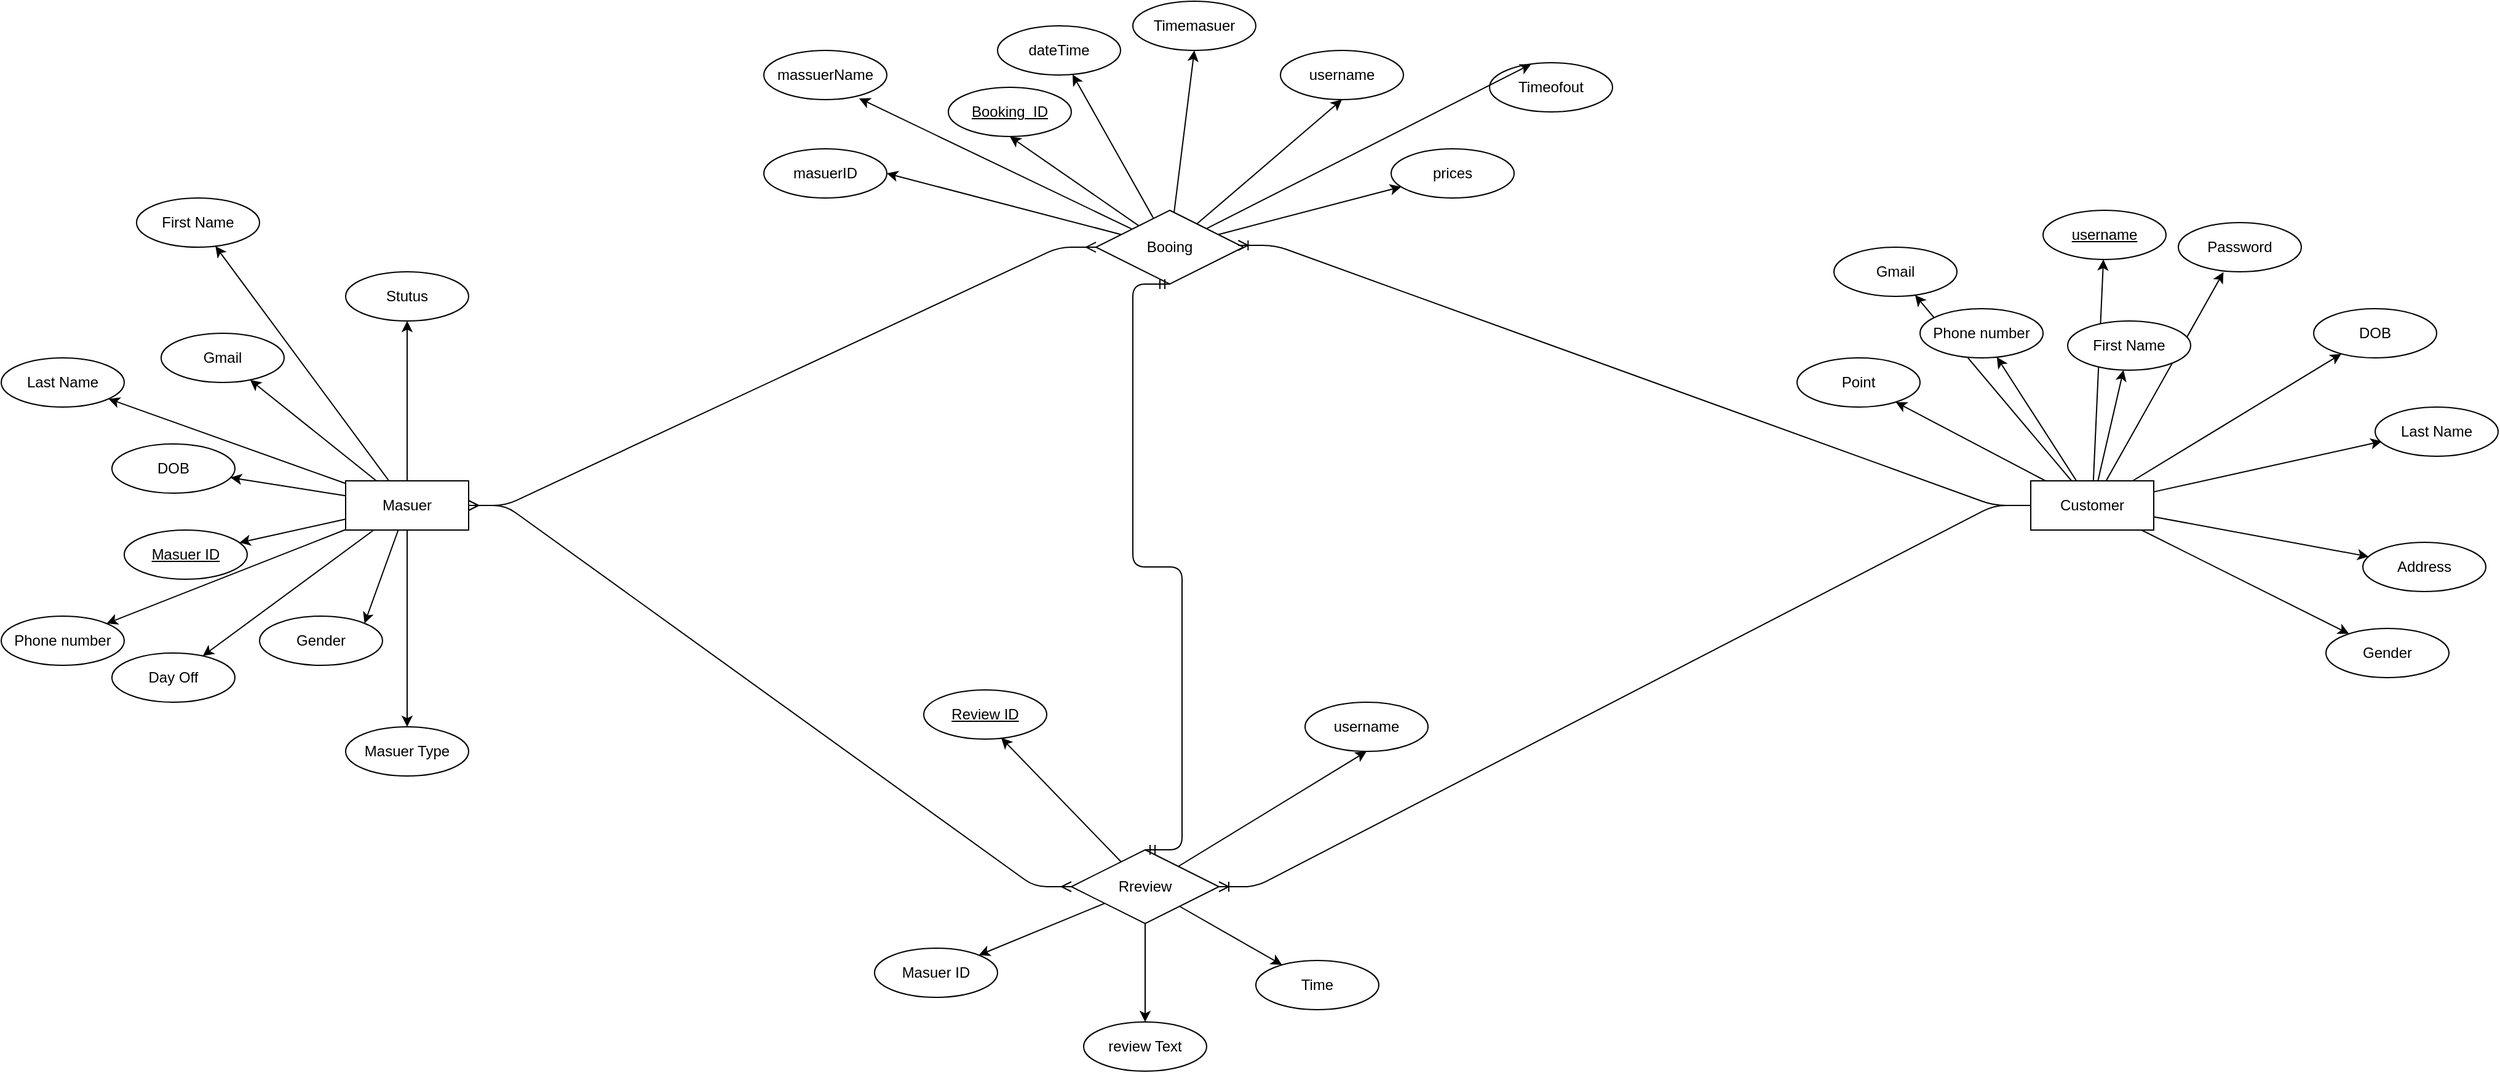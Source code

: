 <mxfile>
    <diagram id="KUyxIoA66iTTzmyXw36U" name="Page-1">
        <mxGraphModel dx="2670" dy="974" grid="1" gridSize="10" guides="1" tooltips="1" connect="1" arrows="1" fold="1" page="1" pageScale="1" pageWidth="850" pageHeight="1100" math="0" shadow="0">
            <root>
                <mxCell id="0"/>
                <mxCell id="1" parent="0"/>
                <mxCell id="3" value="Booking&amp;nbsp; ID" style="ellipse;whiteSpace=wrap;html=1;align=center;fontStyle=4;" vertex="1" parent="1">
                    <mxGeometry x="240" y="190" width="100" height="40" as="geometry"/>
                </mxCell>
                <mxCell id="5" value="username" style="ellipse;whiteSpace=wrap;html=1;align=center;" vertex="1" parent="1">
                    <mxGeometry x="510" y="160" width="100" height="40" as="geometry"/>
                </mxCell>
                <mxCell id="7" value="masuerID" style="ellipse;whiteSpace=wrap;html=1;align=center;" vertex="1" parent="1">
                    <mxGeometry x="90" y="240" width="100" height="40" as="geometry"/>
                </mxCell>
                <mxCell id="9" value="massuerName" style="ellipse;whiteSpace=wrap;html=1;align=center;" vertex="1" parent="1">
                    <mxGeometry x="90" y="160" width="100" height="40" as="geometry"/>
                </mxCell>
                <mxCell id="11" value="dateTime" style="ellipse;whiteSpace=wrap;html=1;align=center;" vertex="1" parent="1">
                    <mxGeometry x="280" y="140" width="100" height="40" as="geometry"/>
                </mxCell>
                <mxCell id="13" value="Timemasuer" style="ellipse;whiteSpace=wrap;html=1;align=center;" vertex="1" parent="1">
                    <mxGeometry x="390" y="120" width="100" height="40" as="geometry"/>
                </mxCell>
                <mxCell id="15" value="Timeofout" style="ellipse;whiteSpace=wrap;html=1;align=center;" vertex="1" parent="1">
                    <mxGeometry x="680" y="170" width="100" height="40" as="geometry"/>
                </mxCell>
                <mxCell id="17" value="prices" style="ellipse;whiteSpace=wrap;html=1;align=center;" vertex="1" parent="1">
                    <mxGeometry x="600" y="240" width="100" height="40" as="geometry"/>
                </mxCell>
                <mxCell id="21" style="edgeStyle=none;html=1;" edge="1" parent="1" source="19" target="20">
                    <mxGeometry relative="1" as="geometry"/>
                </mxCell>
                <mxCell id="23" style="edgeStyle=none;html=1;entryX=0.367;entryY=1.006;entryDx=0;entryDy=0;entryPerimeter=0;" edge="1" parent="1" source="19" target="22">
                    <mxGeometry relative="1" as="geometry"/>
                </mxCell>
                <mxCell id="25" style="edgeStyle=none;html=1;" edge="1" parent="1" source="19" target="24">
                    <mxGeometry relative="1" as="geometry"/>
                </mxCell>
                <mxCell id="27" style="edgeStyle=none;html=1;entryX=0.054;entryY=0.697;entryDx=0;entryDy=0;entryPerimeter=0;" edge="1" parent="1" source="19" target="26">
                    <mxGeometry relative="1" as="geometry"/>
                </mxCell>
                <mxCell id="29" style="edgeStyle=none;html=1;" edge="1" parent="1" source="19" target="28">
                    <mxGeometry relative="1" as="geometry"/>
                </mxCell>
                <mxCell id="31" style="edgeStyle=none;html=1;" edge="1" parent="1" source="19" target="30">
                    <mxGeometry relative="1" as="geometry"/>
                </mxCell>
                <mxCell id="33" style="edgeStyle=none;html=1;" edge="1" parent="1" source="19" target="32">
                    <mxGeometry relative="1" as="geometry"/>
                </mxCell>
                <mxCell id="35" style="edgeStyle=none;html=1;" edge="1" parent="1" source="19" target="34">
                    <mxGeometry relative="1" as="geometry"/>
                </mxCell>
                <mxCell id="37" style="edgeStyle=none;html=1;" edge="1" parent="1" source="19" target="36">
                    <mxGeometry relative="1" as="geometry"/>
                </mxCell>
                <mxCell id="39" style="edgeStyle=none;html=1;" edge="1" parent="1" source="19" target="38">
                    <mxGeometry relative="1" as="geometry"/>
                </mxCell>
                <mxCell id="19" value="Customer" style="whiteSpace=wrap;html=1;align=center;" vertex="1" parent="1">
                    <mxGeometry x="1120" y="510" width="100" height="40" as="geometry"/>
                </mxCell>
                <mxCell id="20" value="username" style="ellipse;whiteSpace=wrap;html=1;align=center;fontStyle=4;" vertex="1" parent="1">
                    <mxGeometry x="1130" y="290" width="100" height="40" as="geometry"/>
                </mxCell>
                <mxCell id="22" value="Password" style="ellipse;whiteSpace=wrap;html=1;align=center;" vertex="1" parent="1">
                    <mxGeometry x="1240" y="300" width="100" height="40" as="geometry"/>
                </mxCell>
                <mxCell id="24" value="First Name" style="ellipse;whiteSpace=wrap;html=1;align=center;" vertex="1" parent="1">
                    <mxGeometry x="1150" y="380" width="100" height="40" as="geometry"/>
                </mxCell>
                <mxCell id="26" value="Last Name" style="ellipse;whiteSpace=wrap;html=1;align=center;" vertex="1" parent="1">
                    <mxGeometry x="1400" y="450" width="100" height="40" as="geometry"/>
                </mxCell>
                <mxCell id="28" value="DOB" style="ellipse;whiteSpace=wrap;html=1;align=center;" vertex="1" parent="1">
                    <mxGeometry x="1350" y="370" width="100" height="40" as="geometry"/>
                </mxCell>
                <mxCell id="30" value="Gender" style="ellipse;whiteSpace=wrap;html=1;align=center;" vertex="1" parent="1">
                    <mxGeometry x="1360" y="630" width="100" height="40" as="geometry"/>
                </mxCell>
                <mxCell id="32" value="Phone number" style="ellipse;whiteSpace=wrap;html=1;align=center;" vertex="1" parent="1">
                    <mxGeometry x="1030" y="370" width="100" height="40" as="geometry"/>
                </mxCell>
                <mxCell id="34" value="Gmail" style="ellipse;whiteSpace=wrap;html=1;align=center;" vertex="1" parent="1">
                    <mxGeometry x="960" y="320" width="100" height="40" as="geometry"/>
                </mxCell>
                <mxCell id="36" value="Address" style="ellipse;whiteSpace=wrap;html=1;align=center;" vertex="1" parent="1">
                    <mxGeometry x="1390" y="560" width="100" height="40" as="geometry"/>
                </mxCell>
                <mxCell id="38" value="Point" style="ellipse;whiteSpace=wrap;html=1;align=center;" vertex="1" parent="1">
                    <mxGeometry x="930" y="410" width="100" height="40" as="geometry"/>
                </mxCell>
                <mxCell id="42" style="edgeStyle=none;html=1;" edge="1" parent="1" source="40" target="41">
                    <mxGeometry relative="1" as="geometry"/>
                </mxCell>
                <mxCell id="45" style="edgeStyle=none;html=1;" edge="1" parent="1" source="40" target="44">
                    <mxGeometry relative="1" as="geometry"/>
                </mxCell>
                <mxCell id="46" style="edgeStyle=none;html=1;" edge="1" parent="1" source="40" target="43">
                    <mxGeometry relative="1" as="geometry"/>
                </mxCell>
                <mxCell id="51" style="edgeStyle=none;html=1;" edge="1" parent="1" source="40" target="49">
                    <mxGeometry relative="1" as="geometry"/>
                </mxCell>
                <mxCell id="52" style="edgeStyle=none;html=1;" edge="1" parent="1" source="40" target="47">
                    <mxGeometry relative="1" as="geometry"/>
                </mxCell>
                <mxCell id="53" style="edgeStyle=none;html=1;" edge="1" parent="1" source="40" target="50">
                    <mxGeometry relative="1" as="geometry"/>
                </mxCell>
                <mxCell id="54" style="edgeStyle=none;html=1;entryX=1;entryY=0;entryDx=0;entryDy=0;" edge="1" parent="1" source="40" target="48">
                    <mxGeometry relative="1" as="geometry"/>
                </mxCell>
                <mxCell id="56" style="edgeStyle=none;html=1;" edge="1" parent="1" source="40" target="55">
                    <mxGeometry relative="1" as="geometry"/>
                </mxCell>
                <mxCell id="58" style="edgeStyle=none;html=1;" edge="1" parent="1" source="40" target="57">
                    <mxGeometry relative="1" as="geometry"/>
                </mxCell>
                <mxCell id="60" style="edgeStyle=none;html=1;" edge="1" parent="1" source="40" target="59">
                    <mxGeometry relative="1" as="geometry"/>
                </mxCell>
                <mxCell id="40" value="Masuer" style="whiteSpace=wrap;html=1;align=center;" vertex="1" parent="1">
                    <mxGeometry x="-250" y="510" width="100" height="40" as="geometry"/>
                </mxCell>
                <mxCell id="41" value="Masuer ID" style="ellipse;whiteSpace=wrap;html=1;align=center;fontStyle=4;" vertex="1" parent="1">
                    <mxGeometry x="-430" y="550" width="100" height="40" as="geometry"/>
                </mxCell>
                <mxCell id="43" value="First Name" style="ellipse;whiteSpace=wrap;html=1;align=center;" vertex="1" parent="1">
                    <mxGeometry x="-420" y="280" width="100" height="40" as="geometry"/>
                </mxCell>
                <mxCell id="44" value="Last Name" style="ellipse;whiteSpace=wrap;html=1;align=center;" vertex="1" parent="1">
                    <mxGeometry x="-530" y="410" width="100" height="40" as="geometry"/>
                </mxCell>
                <mxCell id="47" value="DOB" style="ellipse;whiteSpace=wrap;html=1;align=center;" vertex="1" parent="1">
                    <mxGeometry x="-440" y="480" width="100" height="40" as="geometry"/>
                </mxCell>
                <mxCell id="48" value="Gender" style="ellipse;whiteSpace=wrap;html=1;align=center;" vertex="1" parent="1">
                    <mxGeometry x="-320" y="620" width="100" height="40" as="geometry"/>
                </mxCell>
                <mxCell id="49" value="Phone number" style="ellipse;whiteSpace=wrap;html=1;align=center;" vertex="1" parent="1">
                    <mxGeometry x="-530" y="620" width="100" height="40" as="geometry"/>
                </mxCell>
                <mxCell id="50" value="Gmail" style="ellipse;whiteSpace=wrap;html=1;align=center;" vertex="1" parent="1">
                    <mxGeometry x="-400" y="390" width="100" height="40" as="geometry"/>
                </mxCell>
                <mxCell id="55" value="Masuer Type" style="ellipse;whiteSpace=wrap;html=1;align=center;" vertex="1" parent="1">
                    <mxGeometry x="-250" y="710" width="100" height="40" as="geometry"/>
                </mxCell>
                <mxCell id="57" value="Day Off" style="ellipse;whiteSpace=wrap;html=1;align=center;" vertex="1" parent="1">
                    <mxGeometry x="-440" y="650" width="100" height="40" as="geometry"/>
                </mxCell>
                <mxCell id="59" value="Stutus" style="ellipse;whiteSpace=wrap;html=1;align=center;" vertex="1" parent="1">
                    <mxGeometry x="-250" y="340" width="100" height="40" as="geometry"/>
                </mxCell>
                <mxCell id="65" style="edgeStyle=none;html=1;" edge="1" parent="1" source="61" target="17">
                    <mxGeometry relative="1" as="geometry"/>
                </mxCell>
                <mxCell id="66" style="edgeStyle=none;html=1;entryX=1;entryY=0.5;entryDx=0;entryDy=0;" edge="1" parent="1" source="61" target="7">
                    <mxGeometry relative="1" as="geometry"/>
                </mxCell>
                <mxCell id="67" style="edgeStyle=none;html=1;entryX=0.775;entryY=0.974;entryDx=0;entryDy=0;entryPerimeter=0;" edge="1" parent="1" source="61" target="9">
                    <mxGeometry relative="1" as="geometry"/>
                </mxCell>
                <mxCell id="68" style="edgeStyle=none;html=1;entryX=0.5;entryY=1;entryDx=0;entryDy=0;" edge="1" parent="1" source="61" target="3">
                    <mxGeometry relative="1" as="geometry"/>
                </mxCell>
                <mxCell id="69" style="edgeStyle=none;html=1;entryX=0.5;entryY=1;entryDx=0;entryDy=0;" edge="1" parent="1" source="61" target="5">
                    <mxGeometry relative="1" as="geometry"/>
                </mxCell>
                <mxCell id="70" style="edgeStyle=none;html=1;entryX=0.338;entryY=0.031;entryDx=0;entryDy=0;entryPerimeter=0;" edge="1" parent="1" source="61" target="15">
                    <mxGeometry relative="1" as="geometry"/>
                </mxCell>
                <mxCell id="71" style="edgeStyle=none;html=1;entryX=0.5;entryY=1;entryDx=0;entryDy=0;" edge="1" parent="1" source="61" target="13">
                    <mxGeometry relative="1" as="geometry"/>
                </mxCell>
                <mxCell id="72" style="edgeStyle=none;html=1;" edge="1" parent="1" source="61" target="11">
                    <mxGeometry relative="1" as="geometry"/>
                </mxCell>
                <mxCell id="61" value="Booing" style="shape=rhombus;perimeter=rhombusPerimeter;whiteSpace=wrap;html=1;align=center;" vertex="1" parent="1">
                    <mxGeometry x="360" y="290" width="120" height="60" as="geometry"/>
                </mxCell>
                <mxCell id="63" value="" style="edgeStyle=entityRelationEdgeStyle;fontSize=12;html=1;endArrow=ERoneToMany;exitX=0;exitY=0.5;exitDx=0;exitDy=0;entryX=0.964;entryY=0.475;entryDx=0;entryDy=0;entryPerimeter=0;" edge="1" parent="1" source="19" target="61">
                    <mxGeometry width="100" height="100" relative="1" as="geometry">
                        <mxPoint x="420" y="340" as="sourcePoint"/>
                        <mxPoint x="520" y="240" as="targetPoint"/>
                    </mxGeometry>
                </mxCell>
                <mxCell id="64" value="" style="edgeStyle=entityRelationEdgeStyle;fontSize=12;html=1;endArrow=ERmany;startArrow=ERmany;exitX=1;exitY=0.5;exitDx=0;exitDy=0;" edge="1" parent="1" source="40" target="61">
                    <mxGeometry width="100" height="100" relative="1" as="geometry">
                        <mxPoint x="-450" y="520" as="sourcePoint"/>
                        <mxPoint x="150" y="380" as="targetPoint"/>
                    </mxGeometry>
                </mxCell>
                <mxCell id="83" style="edgeStyle=none;html=1;entryX=0.63;entryY=0.974;entryDx=0;entryDy=0;entryPerimeter=0;" edge="1" parent="1" source="73" target="82">
                    <mxGeometry relative="1" as="geometry"/>
                </mxCell>
                <mxCell id="85" style="edgeStyle=none;html=1;entryX=0.5;entryY=1;entryDx=0;entryDy=0;" edge="1" parent="1" source="73" target="84">
                    <mxGeometry relative="1" as="geometry"/>
                </mxCell>
                <mxCell id="87" style="edgeStyle=none;html=1;" edge="1" parent="1" source="73" target="86">
                    <mxGeometry relative="1" as="geometry"/>
                </mxCell>
                <mxCell id="89" style="edgeStyle=none;html=1;" edge="1" parent="1" source="73" target="88">
                    <mxGeometry relative="1" as="geometry"/>
                </mxCell>
                <mxCell id="91" style="edgeStyle=none;html=1;" edge="1" parent="1" source="73" target="90">
                    <mxGeometry relative="1" as="geometry"/>
                </mxCell>
                <mxCell id="73" value="Rreview" style="shape=rhombus;perimeter=rhombusPerimeter;whiteSpace=wrap;html=1;align=center;" vertex="1" parent="1">
                    <mxGeometry x="340" y="810" width="120" height="60" as="geometry"/>
                </mxCell>
                <mxCell id="79" value="" style="edgeStyle=entityRelationEdgeStyle;fontSize=12;html=1;endArrow=ERmandOne;startArrow=ERmandOne;entryX=0.5;entryY=1;entryDx=0;entryDy=0;exitX=0.5;exitY=0;exitDx=0;exitDy=0;" edge="1" parent="1" source="73" target="61">
                    <mxGeometry width="100" height="100" relative="1" as="geometry">
                        <mxPoint x="270" y="720" as="sourcePoint"/>
                        <mxPoint x="370" y="620" as="targetPoint"/>
                    </mxGeometry>
                </mxCell>
                <mxCell id="80" value="" style="edgeStyle=entityRelationEdgeStyle;fontSize=12;html=1;endArrow=ERoneToMany;exitX=0;exitY=0.5;exitDx=0;exitDy=0;" edge="1" parent="1" source="19" target="73">
                    <mxGeometry width="100" height="100" relative="1" as="geometry">
                        <mxPoint x="680" y="780" as="sourcePoint"/>
                        <mxPoint x="780" y="680" as="targetPoint"/>
                    </mxGeometry>
                </mxCell>
                <mxCell id="81" value="" style="edgeStyle=entityRelationEdgeStyle;fontSize=12;html=1;endArrow=ERmany;startArrow=ERmany;exitX=1;exitY=0.5;exitDx=0;exitDy=0;entryX=0;entryY=0.5;entryDx=0;entryDy=0;" edge="1" parent="1" source="40" target="73">
                    <mxGeometry width="100" height="100" relative="1" as="geometry">
                        <mxPoint x="-300" y="850" as="sourcePoint"/>
                        <mxPoint x="-200" y="750" as="targetPoint"/>
                    </mxGeometry>
                </mxCell>
                <mxCell id="82" value="Review ID" style="ellipse;whiteSpace=wrap;html=1;align=center;fontStyle=4;" vertex="1" parent="1">
                    <mxGeometry x="220" y="680" width="100" height="40" as="geometry"/>
                </mxCell>
                <mxCell id="84" value="username" style="ellipse;whiteSpace=wrap;html=1;align=center;" vertex="1" parent="1">
                    <mxGeometry x="530" y="690" width="100" height="40" as="geometry"/>
                </mxCell>
                <mxCell id="86" value="Masuer ID" style="ellipse;whiteSpace=wrap;html=1;align=center;" vertex="1" parent="1">
                    <mxGeometry x="180" y="890" width="100" height="40" as="geometry"/>
                </mxCell>
                <mxCell id="88" value="Time" style="ellipse;whiteSpace=wrap;html=1;align=center;" vertex="1" parent="1">
                    <mxGeometry x="490" y="900" width="100" height="40" as="geometry"/>
                </mxCell>
                <mxCell id="90" value="review Text" style="ellipse;whiteSpace=wrap;html=1;align=center;" vertex="1" parent="1">
                    <mxGeometry x="350" y="950" width="100" height="40" as="geometry"/>
                </mxCell>
            </root>
        </mxGraphModel>
    </diagram>
</mxfile>